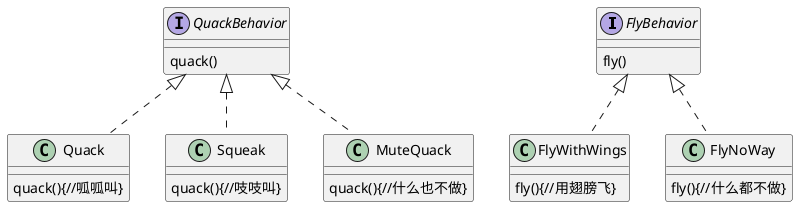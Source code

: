 @startuml
interface FlyBehavior {
    fly()
}

class FlyWithWings {
    fly(){//用翅膀飞}
}
FlyWithWings ..up|> FlyBehavior

class FlyNoWay {
    fly(){//什么都不做}
}
FlyNoWay ..up|> FlyBehavior

interface QuackBehavior {
    quack()
}

class Quack {
    quack(){//呱呱叫}
}
Quack ..up|> QuackBehavior
class Squeak {
    quack(){//吱吱叫}
}
Squeak ..up|> QuackBehavior
class MuteQuack {
    quack(){//什么也不做}
}
MuteQuack ..up|> QuackBehavior

@enduml
